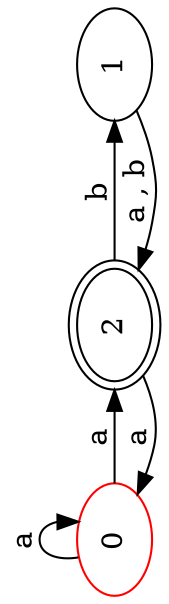 digraph a { 
 graph [rotate = 90];
 rankdir=LR
0[ label ="0", color=red ];
0 -> 0 [ label = "a" ];
0 -> 2 [ label = "a" ];
1[ label ="1",];
1 -> 2 [ label = "a , b" ];
2[ label ="2",peripheries=2 ];
2 -> 0 [ label = "a" ];
2 -> 1 [ label = "b" ];
}
